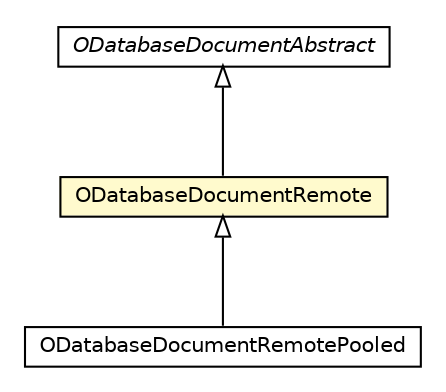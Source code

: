 #!/usr/local/bin/dot
#
# Class diagram 
# Generated by UMLGraph version R5_6-24-gf6e263 (http://www.umlgraph.org/)
#

digraph G {
	edge [fontname="Helvetica",fontsize=10,labelfontname="Helvetica",labelfontsize=10];
	node [fontname="Helvetica",fontsize=10,shape=plaintext];
	nodesep=0.25;
	ranksep=0.5;
	// com.orientechnologies.orient.core.db.ODatabaseDocumentRemotePooled
	c2481759 [label=<<table title="com.orientechnologies.orient.core.db.ODatabaseDocumentRemotePooled" border="0" cellborder="1" cellspacing="0" cellpadding="2" port="p" href="../ODatabaseDocumentRemotePooled.html">
		<tr><td><table border="0" cellspacing="0" cellpadding="1">
<tr><td align="center" balign="center"> ODatabaseDocumentRemotePooled </td></tr>
		</table></td></tr>
		</table>>, URL="../ODatabaseDocumentRemotePooled.html", fontname="Helvetica", fontcolor="black", fontsize=10.0];
	// com.orientechnologies.orient.core.db.document.ODatabaseDocumentRemote
	c2481868 [label=<<table title="com.orientechnologies.orient.core.db.document.ODatabaseDocumentRemote" border="0" cellborder="1" cellspacing="0" cellpadding="2" port="p" bgcolor="lemonChiffon" href="./ODatabaseDocumentRemote.html">
		<tr><td><table border="0" cellspacing="0" cellpadding="1">
<tr><td align="center" balign="center"> ODatabaseDocumentRemote </td></tr>
		</table></td></tr>
		</table>>, URL="./ODatabaseDocumentRemote.html", fontname="Helvetica", fontcolor="black", fontsize=10.0];
	// com.orientechnologies.orient.core.db.document.ODatabaseDocumentAbstract
	c2481871 [label=<<table title="com.orientechnologies.orient.core.db.document.ODatabaseDocumentAbstract" border="0" cellborder="1" cellspacing="0" cellpadding="2" port="p" href="./ODatabaseDocumentAbstract.html">
		<tr><td><table border="0" cellspacing="0" cellpadding="1">
<tr><td align="center" balign="center"><font face="Helvetica-Oblique"> ODatabaseDocumentAbstract </font></td></tr>
		</table></td></tr>
		</table>>, URL="./ODatabaseDocumentAbstract.html", fontname="Helvetica", fontcolor="black", fontsize=10.0];
	//com.orientechnologies.orient.core.db.ODatabaseDocumentRemotePooled extends com.orientechnologies.orient.core.db.document.ODatabaseDocumentRemote
	c2481868:p -> c2481759:p [dir=back,arrowtail=empty];
	//com.orientechnologies.orient.core.db.document.ODatabaseDocumentRemote extends com.orientechnologies.orient.core.db.document.ODatabaseDocumentAbstract
	c2481871:p -> c2481868:p [dir=back,arrowtail=empty];
}

